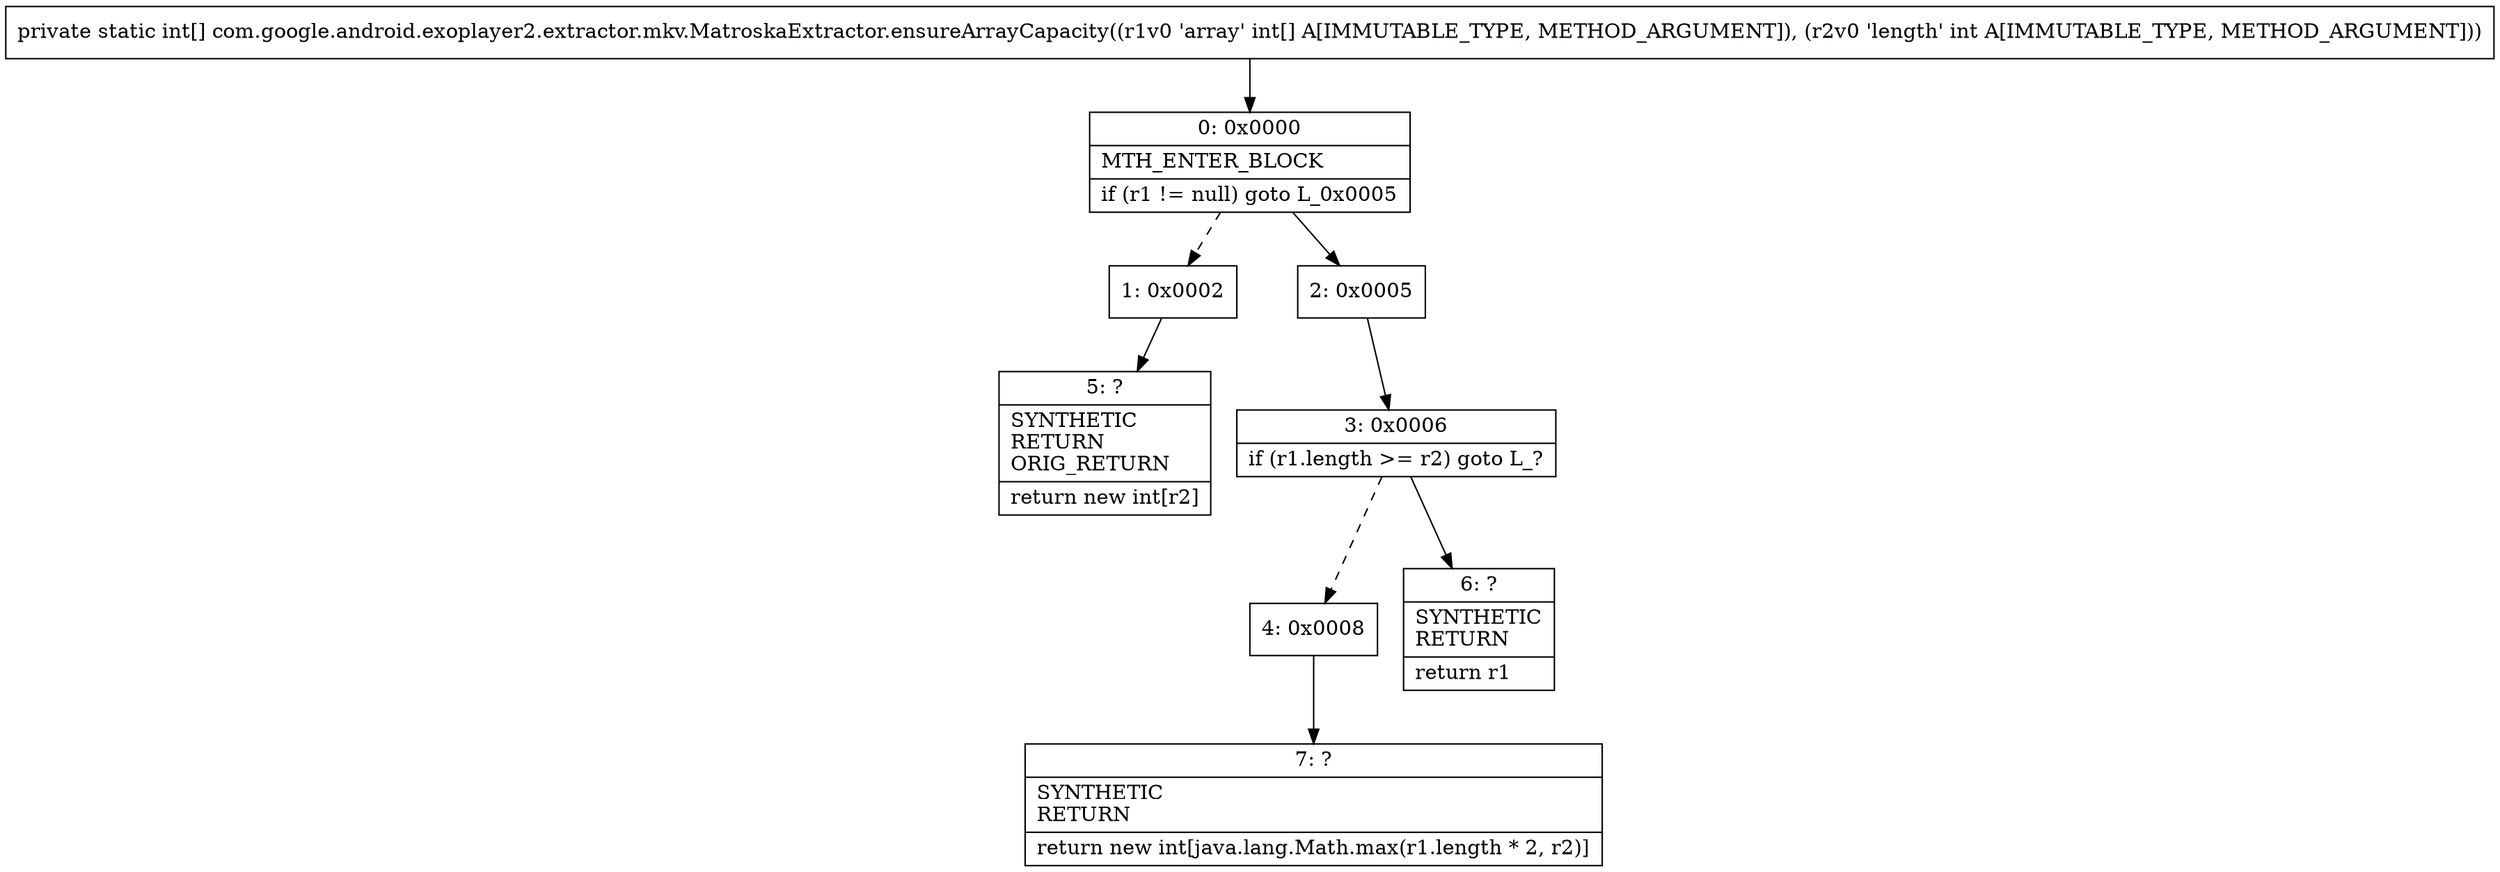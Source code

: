 digraph "CFG forcom.google.android.exoplayer2.extractor.mkv.MatroskaExtractor.ensureArrayCapacity([II)[I" {
Node_0 [shape=record,label="{0\:\ 0x0000|MTH_ENTER_BLOCK\l|if (r1 != null) goto L_0x0005\l}"];
Node_1 [shape=record,label="{1\:\ 0x0002}"];
Node_2 [shape=record,label="{2\:\ 0x0005}"];
Node_3 [shape=record,label="{3\:\ 0x0006|if (r1.length \>= r2) goto L_?\l}"];
Node_4 [shape=record,label="{4\:\ 0x0008}"];
Node_5 [shape=record,label="{5\:\ ?|SYNTHETIC\lRETURN\lORIG_RETURN\l|return new int[r2]\l}"];
Node_6 [shape=record,label="{6\:\ ?|SYNTHETIC\lRETURN\l|return r1\l}"];
Node_7 [shape=record,label="{7\:\ ?|SYNTHETIC\lRETURN\l|return new int[java.lang.Math.max(r1.length * 2, r2)]\l}"];
MethodNode[shape=record,label="{private static int[] com.google.android.exoplayer2.extractor.mkv.MatroskaExtractor.ensureArrayCapacity((r1v0 'array' int[] A[IMMUTABLE_TYPE, METHOD_ARGUMENT]), (r2v0 'length' int A[IMMUTABLE_TYPE, METHOD_ARGUMENT])) }"];
MethodNode -> Node_0;
Node_0 -> Node_1[style=dashed];
Node_0 -> Node_2;
Node_1 -> Node_5;
Node_2 -> Node_3;
Node_3 -> Node_4[style=dashed];
Node_3 -> Node_6;
Node_4 -> Node_7;
}

